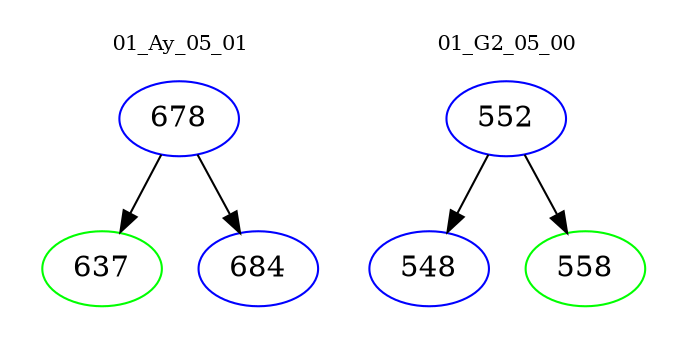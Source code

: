 digraph{
subgraph cluster_0 {
color = white
label = "01_Ay_05_01";
fontsize=10;
T0_678 [label="678", color="blue"]
T0_678 -> T0_637 [color="black"]
T0_637 [label="637", color="green"]
T0_678 -> T0_684 [color="black"]
T0_684 [label="684", color="blue"]
}
subgraph cluster_1 {
color = white
label = "01_G2_05_00";
fontsize=10;
T1_552 [label="552", color="blue"]
T1_552 -> T1_548 [color="black"]
T1_548 [label="548", color="blue"]
T1_552 -> T1_558 [color="black"]
T1_558 [label="558", color="green"]
}
}
